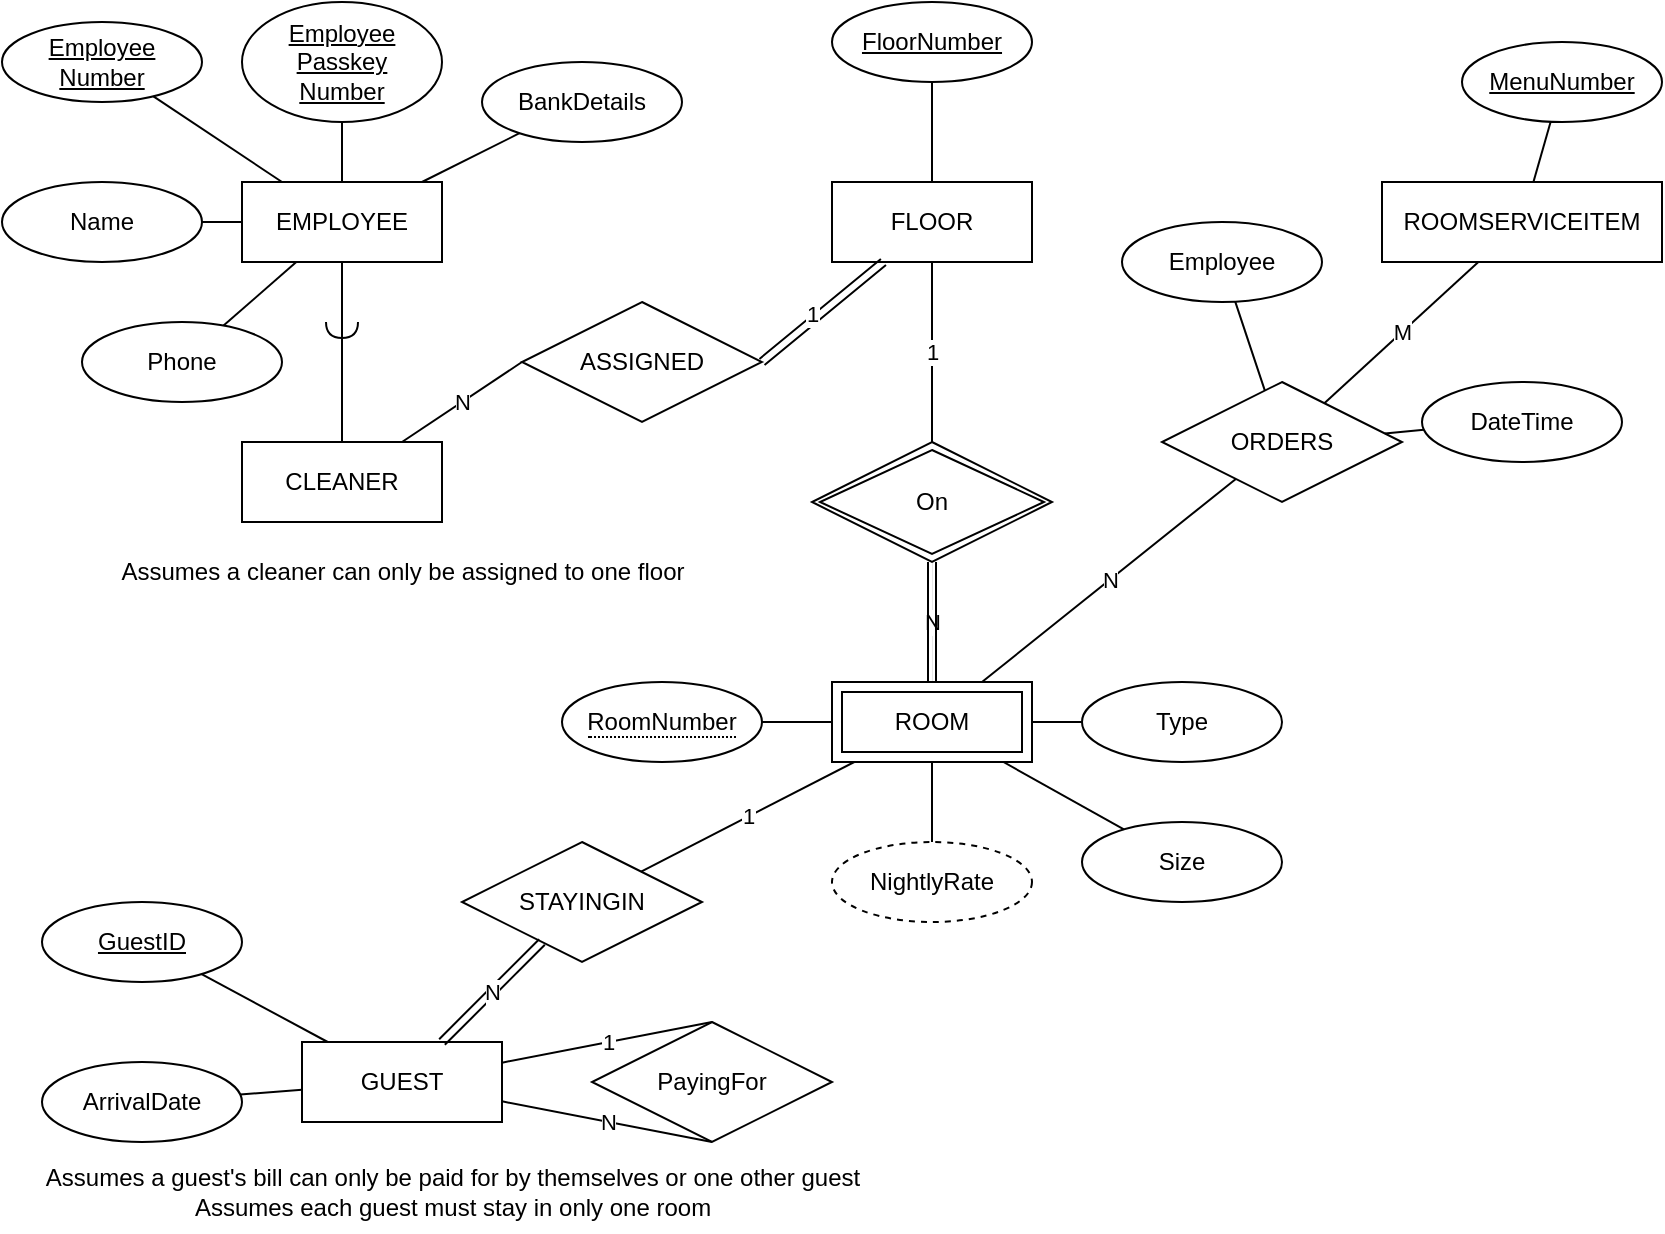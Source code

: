 <mxfile version="28.1.0">
  <diagram name="Page-1" id="zZrn1sfatI9cFAU5W_Cx">
    <mxGraphModel dx="960" dy="601" grid="1" gridSize="10" guides="1" tooltips="1" connect="1" arrows="1" fold="1" page="1" pageScale="1" pageWidth="850" pageHeight="1100" math="0" shadow="0">
      <root>
        <mxCell id="0" />
        <mxCell id="1" parent="0" />
        <mxCell id="AFpNuyvy839d78JZ_Jgt-1" value="EMPLOYEE" style="whiteSpace=wrap;html=1;align=center;" parent="1" vertex="1">
          <mxGeometry x="130" y="450" width="100" height="40" as="geometry" />
        </mxCell>
        <mxCell id="AFpNuyvy839d78JZ_Jgt-2" value="Employee Number" style="ellipse;whiteSpace=wrap;html=1;align=center;fontStyle=4;" parent="1" vertex="1">
          <mxGeometry x="10" y="370" width="100" height="40" as="geometry" />
        </mxCell>
        <mxCell id="AFpNuyvy839d78JZ_Jgt-3" value="&lt;div&gt;Employee Passkey&lt;/div&gt;&lt;div&gt;Number&lt;/div&gt;" style="ellipse;whiteSpace=wrap;html=1;align=center;fontStyle=4;" parent="1" vertex="1">
          <mxGeometry x="130" y="360" width="100" height="60" as="geometry" />
        </mxCell>
        <mxCell id="AFpNuyvy839d78JZ_Jgt-4" value="" style="endArrow=none;html=1;rounded=0;" parent="1" source="AFpNuyvy839d78JZ_Jgt-1" target="AFpNuyvy839d78JZ_Jgt-2" edge="1">
          <mxGeometry relative="1" as="geometry">
            <mxPoint x="350" y="550" as="sourcePoint" />
            <mxPoint x="510" y="550" as="targetPoint" />
          </mxGeometry>
        </mxCell>
        <mxCell id="AFpNuyvy839d78JZ_Jgt-5" value="" style="endArrow=none;html=1;rounded=0;" parent="1" source="AFpNuyvy839d78JZ_Jgt-1" target="AFpNuyvy839d78JZ_Jgt-3" edge="1">
          <mxGeometry relative="1" as="geometry">
            <mxPoint x="270" y="520" as="sourcePoint" />
            <mxPoint x="270" y="480" as="targetPoint" />
          </mxGeometry>
        </mxCell>
        <mxCell id="AFpNuyvy839d78JZ_Jgt-6" value="Name" style="ellipse;whiteSpace=wrap;html=1;align=center;" parent="1" vertex="1">
          <mxGeometry x="10" y="450" width="100" height="40" as="geometry" />
        </mxCell>
        <mxCell id="AFpNuyvy839d78JZ_Jgt-7" value="Phone" style="ellipse;whiteSpace=wrap;html=1;align=center;" parent="1" vertex="1">
          <mxGeometry x="50" y="520" width="100" height="40" as="geometry" />
        </mxCell>
        <mxCell id="AFpNuyvy839d78JZ_Jgt-8" value="" style="endArrow=none;html=1;rounded=0;" parent="1" source="AFpNuyvy839d78JZ_Jgt-1" target="AFpNuyvy839d78JZ_Jgt-6" edge="1">
          <mxGeometry relative="1" as="geometry">
            <mxPoint x="204" y="553" as="sourcePoint" />
            <mxPoint x="140" y="510" as="targetPoint" />
          </mxGeometry>
        </mxCell>
        <mxCell id="AFpNuyvy839d78JZ_Jgt-9" value="" style="endArrow=none;html=1;rounded=0;" parent="1" source="AFpNuyvy839d78JZ_Jgt-1" target="AFpNuyvy839d78JZ_Jgt-7" edge="1">
          <mxGeometry relative="1" as="geometry">
            <mxPoint x="234" y="583" as="sourcePoint" />
            <mxPoint x="170" y="540" as="targetPoint" />
          </mxGeometry>
        </mxCell>
        <mxCell id="AFpNuyvy839d78JZ_Jgt-11" value="BankDetails" style="ellipse;whiteSpace=wrap;html=1;align=center;" parent="1" vertex="1">
          <mxGeometry x="250" y="390" width="100" height="40" as="geometry" />
        </mxCell>
        <mxCell id="AFpNuyvy839d78JZ_Jgt-12" value="" style="endArrow=none;html=1;rounded=0;" parent="1" source="AFpNuyvy839d78JZ_Jgt-1" target="AFpNuyvy839d78JZ_Jgt-11" edge="1">
          <mxGeometry relative="1" as="geometry">
            <mxPoint x="204" y="503" as="sourcePoint" />
            <mxPoint x="140" y="460" as="targetPoint" />
          </mxGeometry>
        </mxCell>
        <mxCell id="AFpNuyvy839d78JZ_Jgt-13" value="CLEANER" style="whiteSpace=wrap;html=1;align=center;" parent="1" vertex="1">
          <mxGeometry x="130" y="580" width="100" height="40" as="geometry" />
        </mxCell>
        <mxCell id="AFpNuyvy839d78JZ_Jgt-14" value="" style="endArrow=none;html=1;rounded=0;" parent="1" source="AFpNuyvy839d78JZ_Jgt-1" target="AFpNuyvy839d78JZ_Jgt-13" edge="1">
          <mxGeometry relative="1" as="geometry">
            <mxPoint x="280" y="564" as="sourcePoint" />
            <mxPoint x="329" y="540" as="targetPoint" />
          </mxGeometry>
        </mxCell>
        <mxCell id="AFpNuyvy839d78JZ_Jgt-15" value="" style="rounded=0;orthogonalLoop=1;jettySize=auto;html=1;endArrow=halfCircle;endFill=0;endSize=6;strokeWidth=1;sketch=0;fontSize=12;curved=1;" parent="1" source="AFpNuyvy839d78JZ_Jgt-13" edge="1">
          <mxGeometry relative="1" as="geometry">
            <mxPoint x="435" y="545" as="sourcePoint" />
            <mxPoint x="180" y="520" as="targetPoint" />
          </mxGeometry>
        </mxCell>
        <mxCell id="AFpNuyvy839d78JZ_Jgt-16" value="" style="ellipse;whiteSpace=wrap;html=1;align=center;aspect=fixed;fillColor=none;strokeColor=none;resizable=0;perimeter=centerPerimeter;rotatable=0;allowArrows=0;points=[];outlineConnect=1;" parent="1" vertex="1">
          <mxGeometry x="425" y="530" width="10" height="10" as="geometry" />
        </mxCell>
        <mxCell id="AFpNuyvy839d78JZ_Jgt-17" value="FLOOR" style="whiteSpace=wrap;html=1;align=center;" parent="1" vertex="1">
          <mxGeometry x="425" y="450" width="100" height="40" as="geometry" />
        </mxCell>
        <mxCell id="AFpNuyvy839d78JZ_Jgt-18" value="FloorNumber" style="ellipse;whiteSpace=wrap;html=1;align=center;fontStyle=4;" parent="1" vertex="1">
          <mxGeometry x="425" y="360" width="100" height="40" as="geometry" />
        </mxCell>
        <mxCell id="AFpNuyvy839d78JZ_Jgt-19" value="" style="endArrow=none;html=1;rounded=0;" parent="1" source="AFpNuyvy839d78JZ_Jgt-17" target="AFpNuyvy839d78JZ_Jgt-18" edge="1">
          <mxGeometry relative="1" as="geometry">
            <mxPoint x="235" y="500" as="sourcePoint" />
            <mxPoint x="235" y="470" as="targetPoint" />
          </mxGeometry>
        </mxCell>
        <mxCell id="AFpNuyvy839d78JZ_Jgt-20" value="ASSIGNED" style="shape=rhombus;perimeter=rhombusPerimeter;whiteSpace=wrap;html=1;align=center;" parent="1" vertex="1">
          <mxGeometry x="270" y="510" width="120" height="60" as="geometry" />
        </mxCell>
        <mxCell id="AFpNuyvy839d78JZ_Jgt-22" value="N" style="endArrow=none;html=1;rounded=0;entryX=0;entryY=0.5;entryDx=0;entryDy=0;" parent="1" source="AFpNuyvy839d78JZ_Jgt-13" target="AFpNuyvy839d78JZ_Jgt-20" edge="1">
          <mxGeometry relative="1" as="geometry">
            <mxPoint x="370" y="650" as="sourcePoint" />
            <mxPoint x="420" y="600" as="targetPoint" />
          </mxGeometry>
        </mxCell>
        <mxCell id="AFpNuyvy839d78JZ_Jgt-23" value="" style="endArrow=none;html=1;rounded=0;shape=link;exitX=1;exitY=0.5;exitDx=0;exitDy=0;" parent="1" source="AFpNuyvy839d78JZ_Jgt-20" target="AFpNuyvy839d78JZ_Jgt-17" edge="1">
          <mxGeometry relative="1" as="geometry">
            <mxPoint x="480" y="580" as="sourcePoint" />
            <mxPoint x="600" y="590" as="targetPoint" />
          </mxGeometry>
        </mxCell>
        <mxCell id="AFpNuyvy839d78JZ_Jgt-24" value="1" style="edgeLabel;html=1;align=center;verticalAlign=middle;resizable=0;points=[];" parent="AFpNuyvy839d78JZ_Jgt-23" vertex="1" connectable="0">
          <mxGeometry x="-0.139" y="3" relative="1" as="geometry">
            <mxPoint as="offset" />
          </mxGeometry>
        </mxCell>
        <mxCell id="AFpNuyvy839d78JZ_Jgt-27" value="ROOM" style="shape=ext;margin=3;double=1;whiteSpace=wrap;html=1;align=center;" parent="1" vertex="1">
          <mxGeometry x="425" y="700" width="100" height="40" as="geometry" />
        </mxCell>
        <mxCell id="AFpNuyvy839d78JZ_Jgt-30" value="" style="endArrow=none;html=1;rounded=0;" parent="1" source="AFpNuyvy839d78JZ_Jgt-27" target="AFpNuyvy839d78JZ_Jgt-70" edge="1">
          <mxGeometry relative="1" as="geometry">
            <mxPoint x="234" y="583" as="sourcePoint" />
            <mxPoint x="380" y="720" as="targetPoint" />
          </mxGeometry>
        </mxCell>
        <mxCell id="AFpNuyvy839d78JZ_Jgt-32" value="N" style="endArrow=none;html=1;rounded=0;strokeWidth=0;" parent="1" source="AFpNuyvy839d78JZ_Jgt-27" target="AFpNuyvy839d78JZ_Jgt-33" edge="1">
          <mxGeometry relative="1" as="geometry">
            <mxPoint x="610" y="550" as="sourcePoint" />
            <mxPoint x="475" y="640" as="targetPoint" />
          </mxGeometry>
        </mxCell>
        <mxCell id="AFpNuyvy839d78JZ_Jgt-71" value="" style="edgeStyle=orthogonalEdgeStyle;rounded=0;orthogonalLoop=1;jettySize=auto;html=1;shape=link;" parent="1" source="AFpNuyvy839d78JZ_Jgt-33" target="AFpNuyvy839d78JZ_Jgt-27" edge="1">
          <mxGeometry relative="1" as="geometry" />
        </mxCell>
        <mxCell id="AFpNuyvy839d78JZ_Jgt-33" value="On" style="shape=rhombus;double=1;perimeter=rhombusPerimeter;whiteSpace=wrap;html=1;align=center;" parent="1" vertex="1">
          <mxGeometry x="415" y="580" width="120" height="60" as="geometry" />
        </mxCell>
        <mxCell id="AFpNuyvy839d78JZ_Jgt-34" value="1" style="endArrow=none;html=1;rounded=0;" parent="1" source="AFpNuyvy839d78JZ_Jgt-17" target="AFpNuyvy839d78JZ_Jgt-33" edge="1">
          <mxGeometry relative="1" as="geometry">
            <mxPoint x="500" y="730" as="sourcePoint" />
            <mxPoint x="500" y="670" as="targetPoint" />
          </mxGeometry>
        </mxCell>
        <mxCell id="AFpNuyvy839d78JZ_Jgt-36" value="Type" style="ellipse;whiteSpace=wrap;html=1;align=center;" parent="1" vertex="1">
          <mxGeometry x="550" y="700" width="100" height="40" as="geometry" />
        </mxCell>
        <mxCell id="AFpNuyvy839d78JZ_Jgt-37" value="Size" style="ellipse;whiteSpace=wrap;html=1;align=center;" parent="1" vertex="1">
          <mxGeometry x="550" y="770" width="100" height="40" as="geometry" />
        </mxCell>
        <mxCell id="AFpNuyvy839d78JZ_Jgt-38" value="" style="endArrow=none;html=1;rounded=0;" parent="1" source="AFpNuyvy839d78JZ_Jgt-27" target="AFpNuyvy839d78JZ_Jgt-36" edge="1">
          <mxGeometry relative="1" as="geometry">
            <mxPoint x="320" y="534" as="sourcePoint" />
            <mxPoint x="369" y="510" as="targetPoint" />
          </mxGeometry>
        </mxCell>
        <mxCell id="AFpNuyvy839d78JZ_Jgt-39" value="" style="endArrow=none;html=1;rounded=0;" parent="1" source="AFpNuyvy839d78JZ_Jgt-27" target="AFpNuyvy839d78JZ_Jgt-37" edge="1">
          <mxGeometry relative="1" as="geometry">
            <mxPoint x="570" y="746" as="sourcePoint" />
            <mxPoint x="610" y="730" as="targetPoint" />
          </mxGeometry>
        </mxCell>
        <mxCell id="AFpNuyvy839d78JZ_Jgt-40" value="NightlyRate" style="ellipse;whiteSpace=wrap;html=1;align=center;dashed=1;" parent="1" vertex="1">
          <mxGeometry x="425" y="780" width="100" height="40" as="geometry" />
        </mxCell>
        <mxCell id="AFpNuyvy839d78JZ_Jgt-41" value="" style="endArrow=none;html=1;rounded=0;" parent="1" source="AFpNuyvy839d78JZ_Jgt-27" target="AFpNuyvy839d78JZ_Jgt-40" edge="1">
          <mxGeometry relative="1" as="geometry">
            <mxPoint x="610" y="820" as="sourcePoint" />
            <mxPoint x="677" y="828" as="targetPoint" />
          </mxGeometry>
        </mxCell>
        <mxCell id="AFpNuyvy839d78JZ_Jgt-43" value="GUEST" style="whiteSpace=wrap;html=1;align=center;" parent="1" vertex="1">
          <mxGeometry x="160" y="880" width="100" height="40" as="geometry" />
        </mxCell>
        <mxCell id="AFpNuyvy839d78JZ_Jgt-44" value="GuestID" style="ellipse;whiteSpace=wrap;html=1;align=center;fontStyle=4;" parent="1" vertex="1">
          <mxGeometry x="30" y="810" width="100" height="40" as="geometry" />
        </mxCell>
        <mxCell id="AFpNuyvy839d78JZ_Jgt-45" value="" style="endArrow=none;html=1;rounded=0;" parent="1" source="AFpNuyvy839d78JZ_Jgt-43" target="AFpNuyvy839d78JZ_Jgt-44" edge="1">
          <mxGeometry relative="1" as="geometry">
            <mxPoint x="425" y="730" as="sourcePoint" />
            <mxPoint x="380" y="730" as="targetPoint" />
          </mxGeometry>
        </mxCell>
        <mxCell id="AFpNuyvy839d78JZ_Jgt-46" value="ArrivalDate" style="ellipse;whiteSpace=wrap;html=1;align=center;" parent="1" vertex="1">
          <mxGeometry x="30" y="890" width="100" height="40" as="geometry" />
        </mxCell>
        <mxCell id="AFpNuyvy839d78JZ_Jgt-48" value="STAYINGIN" style="shape=rhombus;perimeter=rhombusPerimeter;whiteSpace=wrap;html=1;align=center;" parent="1" vertex="1">
          <mxGeometry x="240" y="780" width="120" height="60" as="geometry" />
        </mxCell>
        <mxCell id="AFpNuyvy839d78JZ_Jgt-49" value="" style="endArrow=none;html=1;rounded=0;" parent="1" source="AFpNuyvy839d78JZ_Jgt-43" target="AFpNuyvy839d78JZ_Jgt-46" edge="1">
          <mxGeometry relative="1" as="geometry">
            <mxPoint x="243" y="974" as="sourcePoint" />
            <mxPoint x="180" y="940" as="targetPoint" />
          </mxGeometry>
        </mxCell>
        <mxCell id="AFpNuyvy839d78JZ_Jgt-51" value="N" style="endArrow=none;html=1;rounded=0;shape=link;" parent="1" source="AFpNuyvy839d78JZ_Jgt-43" target="AFpNuyvy839d78JZ_Jgt-48" edge="1">
          <mxGeometry relative="1" as="geometry">
            <mxPoint x="440" y="630" as="sourcePoint" />
            <mxPoint x="501" y="580" as="targetPoint" />
          </mxGeometry>
        </mxCell>
        <mxCell id="AFpNuyvy839d78JZ_Jgt-53" value="1" style="endArrow=none;html=1;rounded=0;" parent="1" source="AFpNuyvy839d78JZ_Jgt-48" target="AFpNuyvy839d78JZ_Jgt-27" edge="1">
          <mxGeometry relative="1" as="geometry">
            <mxPoint x="420" y="880" as="sourcePoint" />
            <mxPoint x="487" y="888" as="targetPoint" />
          </mxGeometry>
        </mxCell>
        <mxCell id="AFpNuyvy839d78JZ_Jgt-54" value="PayingFor" style="shape=rhombus;perimeter=rhombusPerimeter;whiteSpace=wrap;html=1;align=center;" parent="1" vertex="1">
          <mxGeometry x="305" y="870" width="120" height="60" as="geometry" />
        </mxCell>
        <mxCell id="AFpNuyvy839d78JZ_Jgt-55" value="1" style="endArrow=none;html=1;rounded=0;entryX=0.5;entryY=0;entryDx=0;entryDy=0;" parent="1" source="AFpNuyvy839d78JZ_Jgt-43" target="AFpNuyvy839d78JZ_Jgt-54" edge="1">
          <mxGeometry relative="1" as="geometry">
            <mxPoint x="380" y="945" as="sourcePoint" />
            <mxPoint x="486" y="890" as="targetPoint" />
          </mxGeometry>
        </mxCell>
        <mxCell id="AFpNuyvy839d78JZ_Jgt-56" value="N" style="endArrow=none;html=1;rounded=0;entryX=0.5;entryY=1;entryDx=0;entryDy=0;" parent="1" source="AFpNuyvy839d78JZ_Jgt-43" target="AFpNuyvy839d78JZ_Jgt-54" edge="1">
          <mxGeometry x="-0.002" relative="1" as="geometry">
            <mxPoint x="290" y="970" as="sourcePoint" />
            <mxPoint x="395" y="950" as="targetPoint" />
            <mxPoint as="offset" />
          </mxGeometry>
        </mxCell>
        <mxCell id="AFpNuyvy839d78JZ_Jgt-57" value="&lt;div&gt;Assumes a guest&#39;s bill can only be paid for by themselves or one other guest&lt;/div&gt;&lt;div&gt;Assumes each guest must stay in only one room&lt;/div&gt;" style="text;html=1;align=center;verticalAlign=middle;resizable=0;points=[];autosize=1;strokeColor=none;fillColor=none;" parent="1" vertex="1">
          <mxGeometry x="20" y="935" width="430" height="40" as="geometry" />
        </mxCell>
        <mxCell id="AFpNuyvy839d78JZ_Jgt-58" value="ROOMSERVICEITEM" style="whiteSpace=wrap;html=1;align=center;" parent="1" vertex="1">
          <mxGeometry x="700" y="450" width="140" height="40" as="geometry" />
        </mxCell>
        <mxCell id="AFpNuyvy839d78JZ_Jgt-59" value="MenuNumber" style="ellipse;whiteSpace=wrap;html=1;align=center;fontStyle=4;" parent="1" vertex="1">
          <mxGeometry x="740" y="380" width="100" height="40" as="geometry" />
        </mxCell>
        <mxCell id="AFpNuyvy839d78JZ_Jgt-60" value="" style="endArrow=none;html=1;rounded=0;" parent="1" source="AFpNuyvy839d78JZ_Jgt-58" target="AFpNuyvy839d78JZ_Jgt-59" edge="1">
          <mxGeometry relative="1" as="geometry">
            <mxPoint x="580" y="460" as="sourcePoint" />
            <mxPoint x="580" y="410" as="targetPoint" />
          </mxGeometry>
        </mxCell>
        <mxCell id="AFpNuyvy839d78JZ_Jgt-61" value="ORDERS" style="shape=rhombus;perimeter=rhombusPerimeter;whiteSpace=wrap;html=1;align=center;" parent="1" vertex="1">
          <mxGeometry x="590" y="550" width="120" height="60" as="geometry" />
        </mxCell>
        <mxCell id="AFpNuyvy839d78JZ_Jgt-62" value="N" style="endArrow=none;html=1;rounded=0;" parent="1" source="AFpNuyvy839d78JZ_Jgt-27" target="AFpNuyvy839d78JZ_Jgt-61" edge="1">
          <mxGeometry relative="1" as="geometry">
            <mxPoint x="560" y="740" as="sourcePoint" />
            <mxPoint x="560" y="680" as="targetPoint" />
          </mxGeometry>
        </mxCell>
        <mxCell id="AFpNuyvy839d78JZ_Jgt-63" value="M" style="endArrow=none;html=1;rounded=0;" parent="1" source="AFpNuyvy839d78JZ_Jgt-61" target="AFpNuyvy839d78JZ_Jgt-58" edge="1">
          <mxGeometry relative="1" as="geometry">
            <mxPoint x="620" y="762" as="sourcePoint" />
            <mxPoint x="747" y="660" as="targetPoint" />
          </mxGeometry>
        </mxCell>
        <mxCell id="AFpNuyvy839d78JZ_Jgt-64" value="Employee" style="ellipse;whiteSpace=wrap;html=1;align=center;" parent="1" vertex="1">
          <mxGeometry x="570" y="470" width="100" height="40" as="geometry" />
        </mxCell>
        <mxCell id="AFpNuyvy839d78JZ_Jgt-65" value="" style="endArrow=none;html=1;rounded=0;" parent="1" source="AFpNuyvy839d78JZ_Jgt-61" target="AFpNuyvy839d78JZ_Jgt-64" edge="1">
          <mxGeometry relative="1" as="geometry">
            <mxPoint x="490" y="510" as="sourcePoint" />
            <mxPoint x="490" y="460" as="targetPoint" />
          </mxGeometry>
        </mxCell>
        <mxCell id="AFpNuyvy839d78JZ_Jgt-66" value="DateTime" style="ellipse;whiteSpace=wrap;html=1;align=center;" parent="1" vertex="1">
          <mxGeometry x="720" y="550" width="100" height="40" as="geometry" />
        </mxCell>
        <mxCell id="AFpNuyvy839d78JZ_Jgt-68" value="" style="endArrow=none;html=1;rounded=0;" parent="1" source="AFpNuyvy839d78JZ_Jgt-66" target="AFpNuyvy839d78JZ_Jgt-61" edge="1">
          <mxGeometry relative="1" as="geometry">
            <mxPoint x="664" y="644" as="sourcePoint" />
            <mxPoint x="650" y="600" as="targetPoint" />
          </mxGeometry>
        </mxCell>
        <mxCell id="AFpNuyvy839d78JZ_Jgt-69" value="Assumes a cleaner can only be assigned to one floor" style="text;html=1;align=center;verticalAlign=middle;resizable=0;points=[];autosize=1;strokeColor=none;fillColor=none;" parent="1" vertex="1">
          <mxGeometry x="60" y="630" width="300" height="30" as="geometry" />
        </mxCell>
        <mxCell id="AFpNuyvy839d78JZ_Jgt-70" value="&lt;span style=&quot;border-bottom: 1px dotted;&quot;&gt;RoomNumber&lt;/span&gt;" style="ellipse;whiteSpace=wrap;html=1;align=center;" parent="1" vertex="1">
          <mxGeometry x="290" y="700" width="100" height="40" as="geometry" />
        </mxCell>
      </root>
    </mxGraphModel>
  </diagram>
</mxfile>
